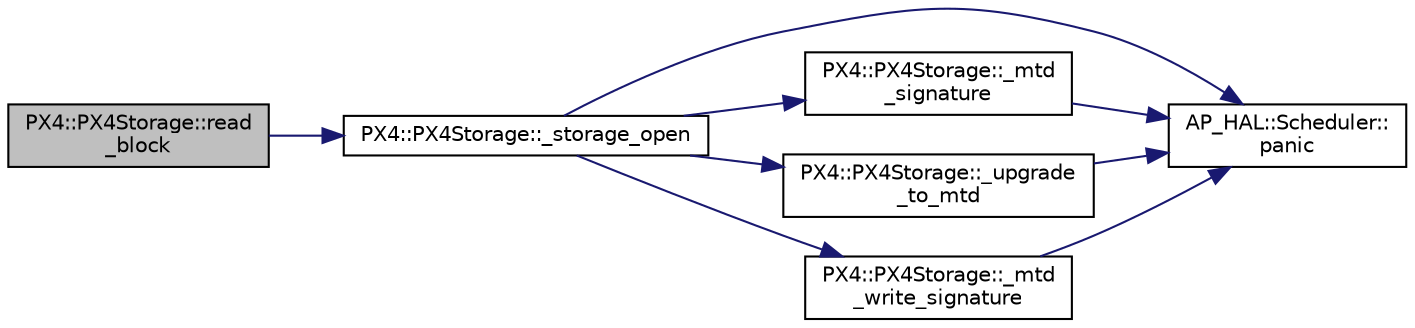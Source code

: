 digraph "PX4::PX4Storage::read_block"
{
 // INTERACTIVE_SVG=YES
  edge [fontname="Helvetica",fontsize="10",labelfontname="Helvetica",labelfontsize="10"];
  node [fontname="Helvetica",fontsize="10",shape=record];
  rankdir="LR";
  Node1 [label="PX4::PX4Storage::read\l_block",height=0.2,width=0.4,color="black", fillcolor="grey75", style="filled" fontcolor="black"];
  Node1 -> Node2 [color="midnightblue",fontsize="10",style="solid",fontname="Helvetica"];
  Node2 [label="PX4::PX4Storage::_storage_open",height=0.2,width=0.4,color="black", fillcolor="white", style="filled",URL="$classPX4_1_1PX4Storage.html#a02878fb502221c2389d3758bbab18170"];
  Node2 -> Node3 [color="midnightblue",fontsize="10",style="solid",fontname="Helvetica"];
  Node3 [label="AP_HAL::Scheduler::\lpanic",height=0.2,width=0.4,color="black", fillcolor="white", style="filled",URL="$classAP__HAL_1_1Scheduler.html#a65f0d4e404d3e6fda4d8b0b101c9780f"];
  Node2 -> Node4 [color="midnightblue",fontsize="10",style="solid",fontname="Helvetica"];
  Node4 [label="PX4::PX4Storage::_mtd\l_signature",height=0.2,width=0.4,color="black", fillcolor="white", style="filled",URL="$classPX4_1_1PX4Storage.html#a8877582e882dd9f3786c3e22f12c936b"];
  Node4 -> Node3 [color="midnightblue",fontsize="10",style="solid",fontname="Helvetica"];
  Node2 -> Node5 [color="midnightblue",fontsize="10",style="solid",fontname="Helvetica"];
  Node5 [label="PX4::PX4Storage::_upgrade\l_to_mtd",height=0.2,width=0.4,color="black", fillcolor="white", style="filled",URL="$classPX4_1_1PX4Storage.html#a6443cc23c118b406165fbed2d56310a0"];
  Node5 -> Node3 [color="midnightblue",fontsize="10",style="solid",fontname="Helvetica"];
  Node2 -> Node6 [color="midnightblue",fontsize="10",style="solid",fontname="Helvetica"];
  Node6 [label="PX4::PX4Storage::_mtd\l_write_signature",height=0.2,width=0.4,color="black", fillcolor="white", style="filled",URL="$classPX4_1_1PX4Storage.html#a99dc51d1dd4bb37a413027d8b6881fd6"];
  Node6 -> Node3 [color="midnightblue",fontsize="10",style="solid",fontname="Helvetica"];
}
